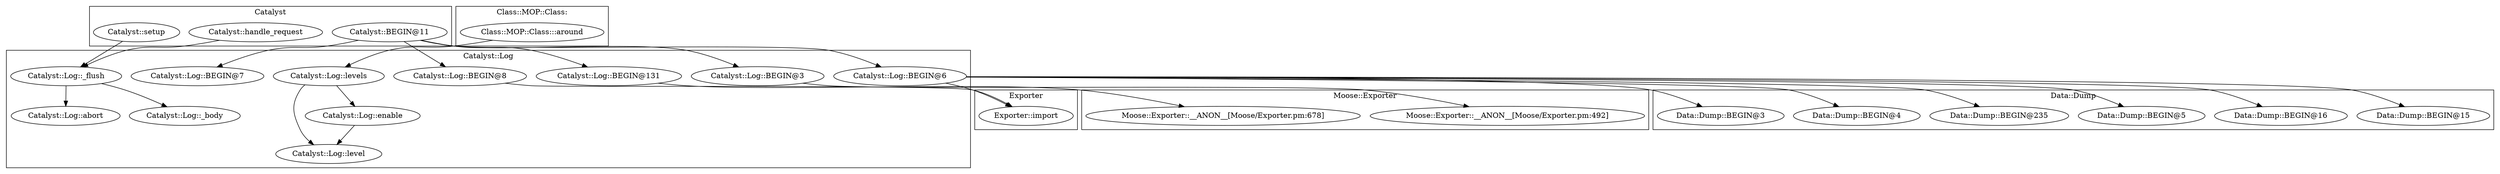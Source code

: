 digraph {
graph [overlap=false]
subgraph cluster_Catalyst {
	label="Catalyst";
	"Catalyst::BEGIN@11";
	"Catalyst::handle_request";
	"Catalyst::setup";
}
subgraph cluster_Data_Dump {
	label="Data::Dump";
	"Data::Dump::BEGIN@15";
	"Data::Dump::BEGIN@16";
	"Data::Dump::BEGIN@5";
	"Data::Dump::BEGIN@235";
	"Data::Dump::BEGIN@4";
	"Data::Dump::BEGIN@3";
}
subgraph cluster_Class_MOP_Class_ {
	label="Class::MOP::Class:";
	"Class::MOP::Class:::around";
}
subgraph cluster_Exporter {
	label="Exporter";
	"Exporter::import";
}
subgraph cluster_Catalyst_Log {
	label="Catalyst::Log";
	"Catalyst::Log::levels";
	"Catalyst::Log::BEGIN@8";
	"Catalyst::Log::_flush";
	"Catalyst::Log::level";
	"Catalyst::Log::BEGIN@3";
	"Catalyst::Log::BEGIN@131";
	"Catalyst::Log::BEGIN@7";
	"Catalyst::Log::enable";
	"Catalyst::Log::abort";
	"Catalyst::Log::BEGIN@6";
	"Catalyst::Log::_body";
}
subgraph cluster_Moose_Exporter {
	label="Moose::Exporter";
	"Moose::Exporter::__ANON__[Moose/Exporter.pm:492]";
	"Moose::Exporter::__ANON__[Moose/Exporter.pm:678]";
}
"Catalyst::Log::_flush" -> "Catalyst::Log::abort";
"Catalyst::BEGIN@11" -> "Catalyst::Log::BEGIN@6";
"Class::MOP::Class:::around" -> "Catalyst::Log::levels";
"Catalyst::BEGIN@11" -> "Catalyst::Log::BEGIN@131";
"Catalyst::Log::levels" -> "Catalyst::Log::level";
"Catalyst::Log::enable" -> "Catalyst::Log::level";
"Catalyst::Log::BEGIN@6" -> "Data::Dump::BEGIN@3";
"Catalyst::Log::BEGIN@6" -> "Data::Dump::BEGIN@4";
"Catalyst::Log::_flush" -> "Catalyst::Log::_body";
"Catalyst::BEGIN@11" -> "Catalyst::Log::BEGIN@3";
"Catalyst::Log::BEGIN@131" -> "Moose::Exporter::__ANON__[Moose/Exporter.pm:678]";
"Catalyst::Log::BEGIN@3" -> "Moose::Exporter::__ANON__[Moose/Exporter.pm:492]";
"Catalyst::Log::BEGIN@6" -> "Exporter::import";
"Catalyst::Log::BEGIN@8" -> "Exporter::import";
"Catalyst::Log::BEGIN@6" -> "Data::Dump::BEGIN@15";
"Catalyst::BEGIN@11" -> "Catalyst::Log::BEGIN@7";
"Catalyst::handle_request" -> "Catalyst::Log::_flush";
"Catalyst::setup" -> "Catalyst::Log::_flush";
"Catalyst::Log::levels" -> "Catalyst::Log::enable";
"Catalyst::Log::BEGIN@6" -> "Data::Dump::BEGIN@5";
"Catalyst::BEGIN@11" -> "Catalyst::Log::BEGIN@8";
"Catalyst::Log::BEGIN@6" -> "Data::Dump::BEGIN@16";
"Catalyst::Log::BEGIN@6" -> "Data::Dump::BEGIN@235";
}
